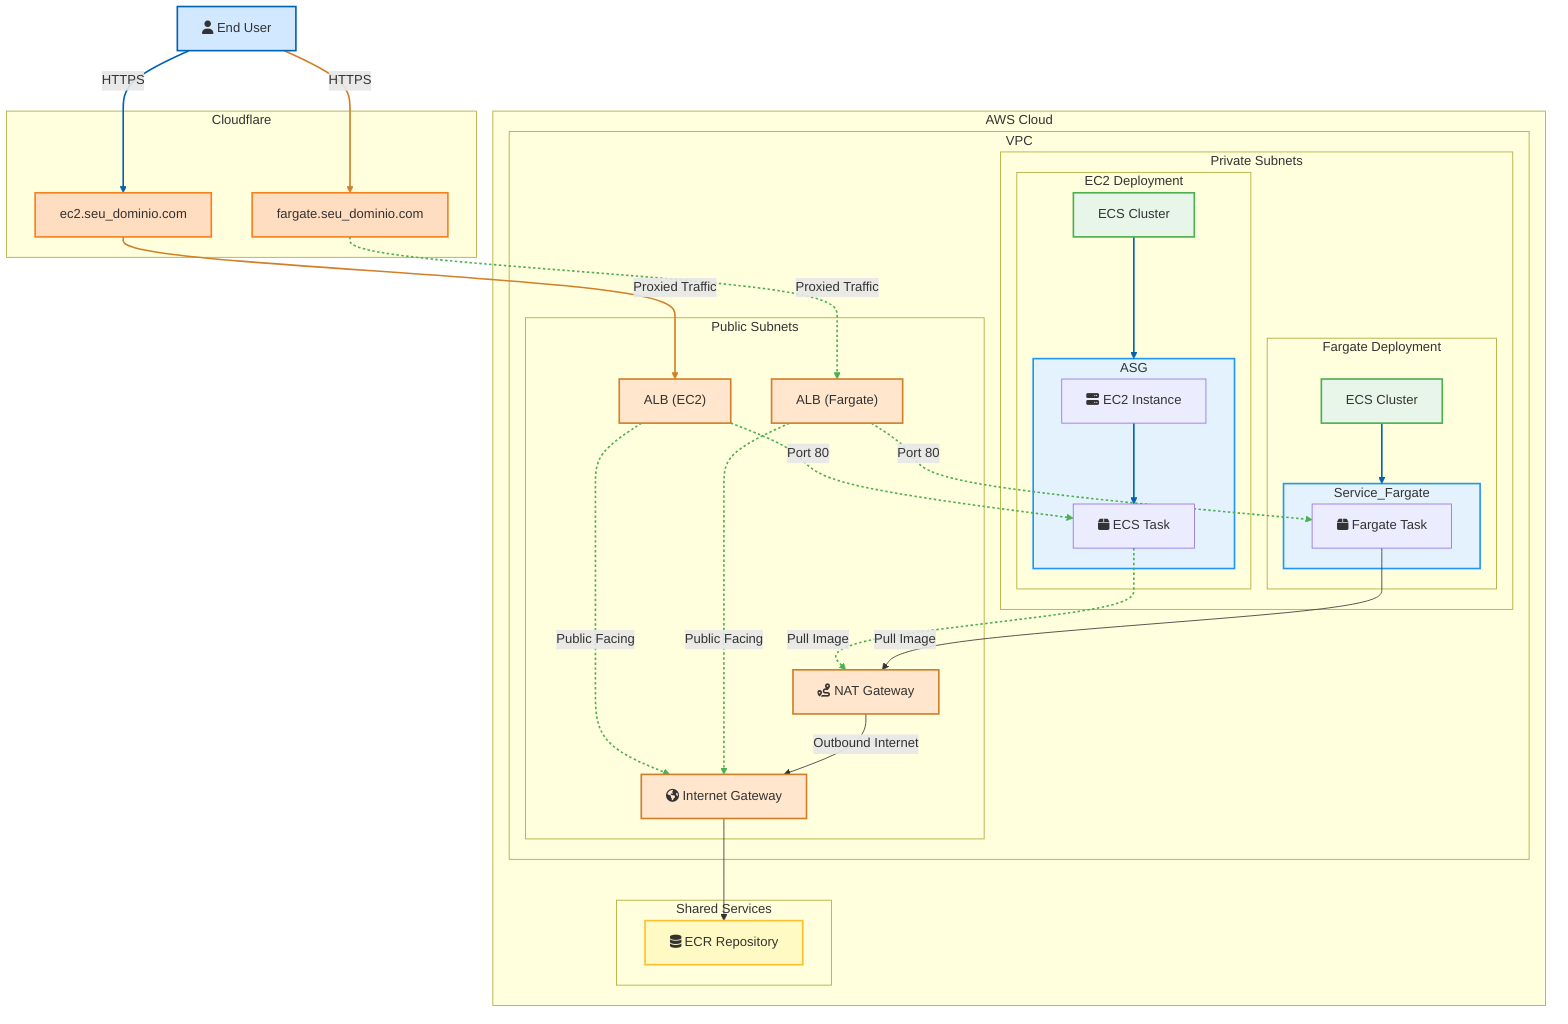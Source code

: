 graph TD
    %% --- Styling Classes ---
    classDef user fill:#D1E8FF,stroke:#0062B3,stroke-width:2px;
    classDef network fill:#FFE6CC,stroke:#D17F28,stroke-width:2px;
    classDef compute fill:#E3F2FD,stroke:#2196F3,stroke-width:2px;
    classDef orchestration fill:#E8F5E9,stroke:#4CAF50,stroke-width:2px;
    classDef storage fill:#FFF9C4,stroke:#FBC02D,stroke-width:2px;
    classDef cloudflare fill:#FFDDC1,stroke:#F48120,stroke-width:2px;

    %% --- Atores Externos ---
    User["fa:fa-user End User"]:::user

    subgraph "Cloudflare"
        direction LR
        DNS_EC2["ec2.seu_dominio.com"]:::cloudflare
        DNS_Fargate["fargate.seu_dominio.com"]:::cloudflare
    end

    subgraph "AWS Cloud"
        subgraph "Shared Services"
            ECR["fa:fa-database ECR Repository"]:::storage
        end

        subgraph "VPC"
            subgraph "Public Subnets"
                direction LR
                ALB_EC2["ALB (EC2)"]:::network
                ALB_Fargate["ALB (Fargate)"]:::network
                NAT["fa:fa-route NAT Gateway"]:::network
                IGW["fa:fa-globe-americas Internet Gateway"]:::network
            end

            subgraph "Private Subnets"
                subgraph "EC2 Deployment"
                    direction TB
                    Cluster_EC2["ECS Cluster"]:::orchestration
                    ASG["fa:fa-clone Auto Scaling Group"]:::compute
                    Cluster_EC2 --> ASG
                    subgraph ASG
                        EC2_Instance["fa:fa-server EC2 Instance"] --> Task_EC2["fa:fa-box ECS Task"]
                    end
                end

                subgraph "Fargate Deployment"
                    direction TB
                    Cluster_Fargate["ECS Cluster"]:::orchestration
                    Service_Fargate["fa:fa-cogs ECS Service"]:::compute
                    Cluster_Fargate --> Service_Fargate
                    subgraph Service_Fargate
                       Task_Fargate["fa:fa-box Fargate Task"]
                    end
                end
            end
        end
    end

    %% --- Fluxo de Conexões ---
    User -- "HTTPS" --> DNS_EC2
    User -- "HTTPS" --> DNS_Fargate

    DNS_EC2 -- "Proxied Traffic" --> ALB_EC2
    DNS_Fargate -- "Proxied Traffic" --> ALB_Fargate

    ALB_EC2 -- "Port 80" --> Task_EC2
    ALB_Fargate -- "Port 80" --> Task_Fargate

    ALB_EC2 -- "Public Facing" --> IGW
    ALB_Fargate -- "Public Facing" --> IGW

    Task_EC2 -- "Pull Image" --> NAT
    Task_Fargate -- "Pull Image" --> NAT
    NAT -- "Outbound Internet" --> IGW
    IGW --> ECR

    %% --- Estilo dos Links ---
    linkStyle 0,1,2,3 stroke:#0062B3,stroke-width:2px;
    linkStyle 4,5 stroke:#D17F28,stroke-width:2px;
    linkStyle 6,7,8,9,10,11 stroke:#4CAF50,stroke-width:2px,stroke-dasharray: 3 3;